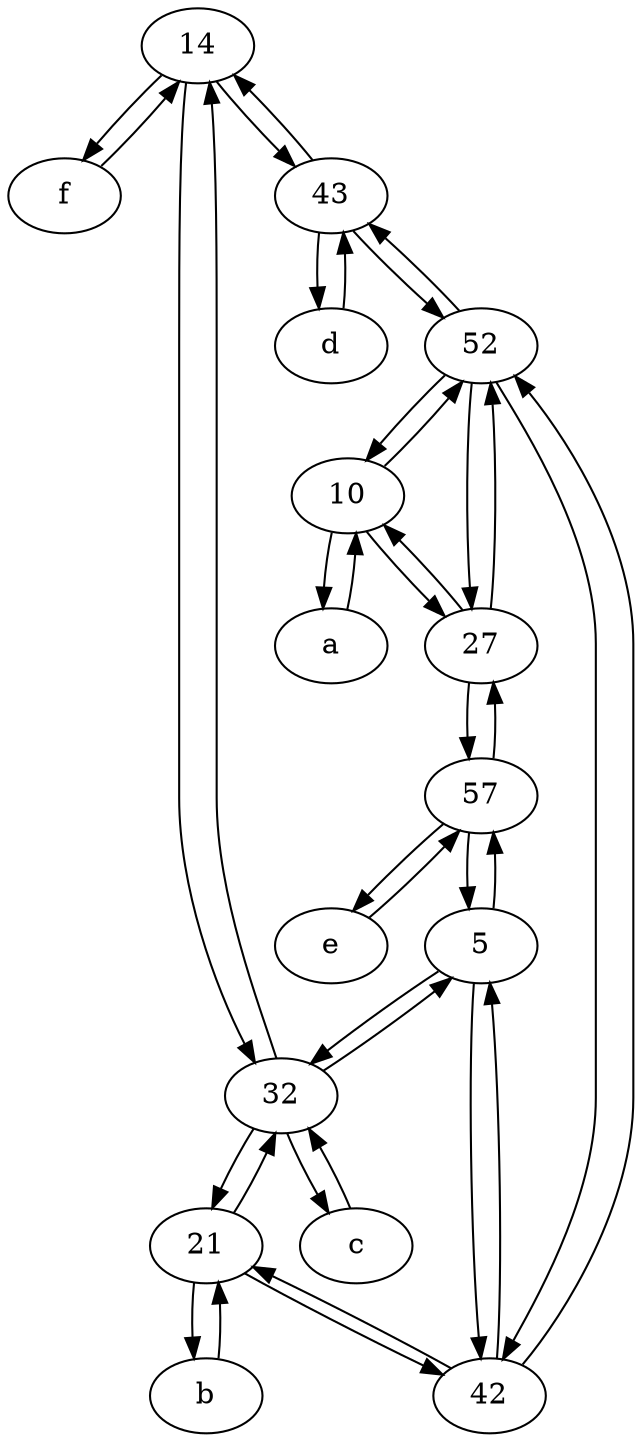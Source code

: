 digraph  {
	14;
	c [pos="20,10!"];
	10;
	57;
	b [pos="50,20!"];
	27;
	f [pos="15,45!"];
	43;
	42;
	e [pos="30,50!"];
	21;
	d [pos="20,30!"];
	5;
	a [pos="40,10!"];
	32;
	52;
	52 -> 27;
	b -> 21;
	57 -> e;
	27 -> 57;
	32 -> 14;
	14 -> 43;
	21 -> 42;
	42 -> 21;
	52 -> 10;
	c -> 32;
	42 -> 52;
	e -> 57;
	57 -> 27;
	5 -> 32;
	10 -> a;
	27 -> 10;
	5 -> 57;
	a -> 10;
	27 -> 52;
	14 -> 32;
	10 -> 52;
	32 -> 21;
	52 -> 43;
	10 -> 27;
	f -> 14;
	57 -> 5;
	52 -> 42;
	43 -> d;
	42 -> 5;
	d -> 43;
	5 -> 42;
	21 -> 32;
	43 -> 52;
	14 -> f;
	21 -> b;
	43 -> 14;
	32 -> 5;
	32 -> c;

	}
